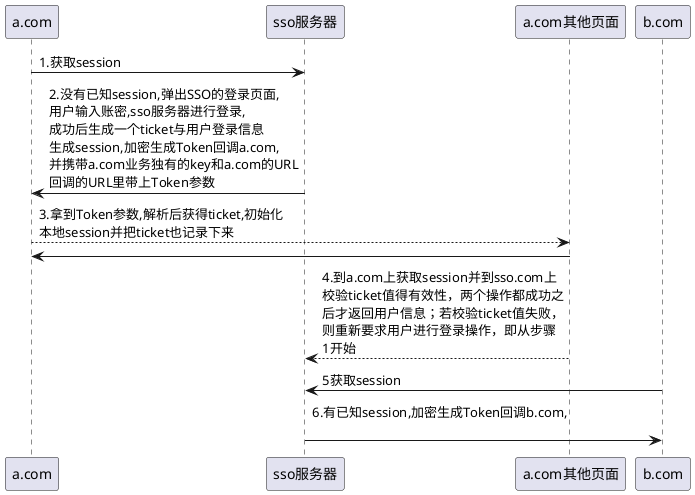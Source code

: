 @startuml
a.com -> sso服务器:1.获取session
sso服务器 -> a.com:2.没有已知session,弹出SSO的登录页面,\n用户输入账密,sso服务器进行登录,\n成功后生成一个ticket与用户登录信息\n生成session,加密生成Token回调a.com,\n并携带a.com业务独有的key和a.com的URL\n回调的URL里带上Token参数




a.com ---> a.com其他页面:3.拿到Token参数,解析后获得ticket,初始化\n本地session并把ticket也记录下来


a.com其他页面->a.com:
a.com其他页面--->sso服务器:4.到a.com上获取session并到sso.com上\n校验ticket值得有效性，两个操作都成功之\n后才返回用户信息；若校验ticket值失败，\n则重新要求用户进行登录操作，即从步骤\n1开始

b.com ->sso服务器:5获取session
sso服务器 -> b.com :6.有已知session,加密生成Token回调b.com,\n


@enduml